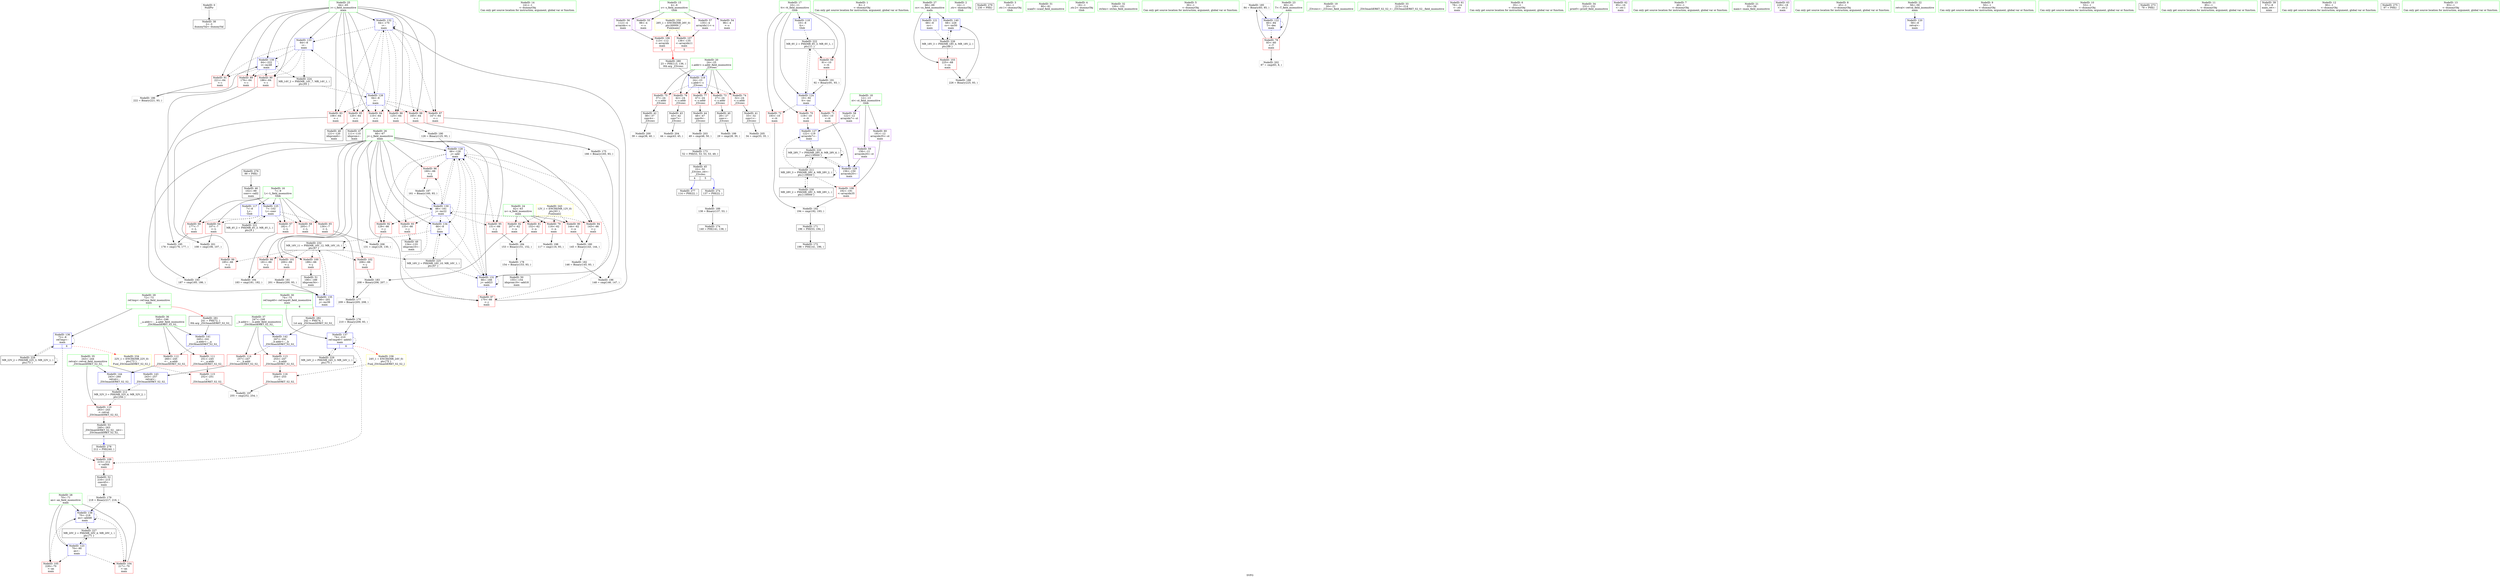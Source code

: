 digraph "SVFG" {
	label="SVFG";

	Node0x55f0fb8d25a0 [shape=record,color=grey,label="{NodeID: 0\nNullPtr}"];
	Node0x55f0fb8d25a0 -> Node0x55f0fb8f2e80[style=solid];
	Node0x55f0fb8fdcc0 [shape=record,color=grey,label="{NodeID: 180\n145 = Binary(143, 144, )\n}"];
	Node0x55f0fb8fdcc0 -> Node0x55f0fb8fdfc0[style=solid];
	Node0x55f0fb8f37a0 [shape=record,color=red,label="{NodeID: 97\n170\<--66\n\<--j\nmain\n}"];
	Node0x55f0fb8f37a0 -> Node0x55f0fb8f9bb0[style=solid];
	Node0x55f0fb8dfe90 [shape=record,color=green,label="{NodeID: 14\n141\<--1\n\<--dummyObj\nCan only get source location for instruction, argument, global var or function.}"];
	Node0x55f0fb9207a0 [shape=record,color=black,label="{NodeID: 277\n114 = PHI(22, )\n}"];
	Node0x55f0fb8f71b0 [shape=record,color=grey,label="{NodeID: 194\n183 = cmp(181, 182, )\n}"];
	Node0x55f0fb8f4300 [shape=record,color=red,label="{NodeID: 111\n251\<--245\n\<--__a.addr\n_ZSt3maxIiERKT_S2_S2_\n}"];
	Node0x55f0fb8f4300 -> Node0x55f0fb8f4640[style=solid];
	Node0x55f0fb8f25d0 [shape=record,color=green,label="{NodeID: 28\n70\<--71\nan\<--an_field_insensitive\nmain\n}"];
	Node0x55f0fb8f25d0 -> Node0x55f0fb8f3d50[style=solid];
	Node0x55f0fb8f25d0 -> Node0x55f0fb8f3e20[style=solid];
	Node0x55f0fb8f25d0 -> Node0x55f0fb8f9460[style=solid];
	Node0x55f0fb8f25d0 -> Node0x55f0fb8fa090[style=solid];
	Node0x55f0fb8f9600 [shape=record,color=blue,label="{NodeID: 125\n7\<--102\nL\<--conv\nmain\n}"];
	Node0x55f0fb8f9600 -> Node0x55f0fb8f53f0[style=dashed];
	Node0x55f0fb8f9600 -> Node0x55f0fb8f54c0[style=dashed];
	Node0x55f0fb8f9600 -> Node0x55f0fb8f5590[style=dashed];
	Node0x55f0fb8f9600 -> Node0x55f0fb8f5660[style=dashed];
	Node0x55f0fb8f9600 -> Node0x55f0fb8f5730[style=dashed];
	Node0x55f0fb8f9600 -> Node0x55f0fb90cf40[style=dashed];
	Node0x55f0fb8f31f0 [shape=record,color=black,label="{NodeID: 42\n38\<--37\nconv4\<--\n_Z3vowc\n}"];
	Node0x55f0fb8f31f0 -> Node0x55f0fb8f7ab0[style=solid];
	Node0x55f0fb90d440 [shape=record,color=black,label="{NodeID: 222\nMR_6V_2 = PHI(MR_6V_3, MR_6V_1, )\npts\{11 \}\n}"];
	Node0x55f0fb90d440 -> Node0x55f0fb8f5800[style=dashed];
	Node0x55f0fb90d440 -> Node0x55f0fb8f9530[style=dashed];
	Node0x55f0fb8fa160 [shape=record,color=blue,label="{NodeID: 139\n64\<--222\ni\<--inc48\nmain\n}"];
	Node0x55f0fb8fa160 -> Node0x55f0fb8f6840[style=dashed];
	Node0x55f0fb8fa160 -> Node0x55f0fb8f6910[style=dashed];
	Node0x55f0fb8fa160 -> Node0x55f0fb8f69e0[style=dashed];
	Node0x55f0fb8fa160 -> Node0x55f0fb8fa160[style=dashed];
	Node0x55f0fb8fa160 -> Node0x55f0fb90de40[style=dashed];
	Node0x55f0fb8f4d70 [shape=record,color=purple,label="{NodeID: 56\n112\<--4\narrayidx\<--s\nmain\n}"];
	Node0x55f0fb8f4d70 -> Node0x55f0fb8f3ef0[style=solid];
	Node0x55f0fb911c50 [shape=record,color=yellow,style=double,label="{NodeID: 236\n24V_1 = ENCHI(MR_24V_0)\npts\{75 \}\nFun[_ZSt3maxIiERKT_S2_S2_]}"];
	Node0x55f0fb911c50 -> Node0x55f0fb8f8e50[style=dashed];
	Node0x55f0fb8f58d0 [shape=record,color=red,label="{NodeID: 70\n119\<--10\n\<--tt\nmain\n}"];
	Node0x55f0fb8f58d0 -> Node0x55f0fb8f97a0[style=solid];
	Node0x55f0fb9128c0 [shape=record,color=yellow,style=double,label="{NodeID: 250\n26V_1 = ENCHI(MR_26V_0)\npts\{60000 \}\nFun[main]}"];
	Node0x55f0fb9128c0 -> Node0x55f0fb8f3ef0[style=dashed];
	Node0x55f0fb9128c0 -> Node0x55f0fb8f3fc0[style=dashed];
	Node0x55f0fb8f6430 [shape=record,color=red,label="{NodeID: 84\n110\<--64\n\<--i\nmain\n}"];
	Node0x55f0fb8f6430 -> Node0x55f0fb8f3600[style=solid];
	Node0x55f0fb8e4270 [shape=record,color=green,label="{NodeID: 1\n8\<--1\n\<--dummyObj\nCan only get source location for instruction, argument, global var or function.}"];
	Node0x55f0fb8fde40 [shape=record,color=grey,label="{NodeID: 181\n201 = Binary(200, 93, )\n}"];
	Node0x55f0fb8fde40 -> Node0x55f0fb8f9e20[style=solid];
	Node0x55f0fb8f3870 [shape=record,color=red,label="{NodeID: 98\n181\<--66\n\<--j\nmain\n}"];
	Node0x55f0fb8f3870 -> Node0x55f0fb8f71b0[style=solid];
	Node0x55f0fb8dff90 [shape=record,color=green,label="{NodeID: 15\n4\<--6\ns\<--s_field_insensitive\nGlob }"];
	Node0x55f0fb8dff90 -> Node0x55f0fb8f4bd0[style=solid];
	Node0x55f0fb8dff90 -> Node0x55f0fb8f4ca0[style=solid];
	Node0x55f0fb8dff90 -> Node0x55f0fb8f4d70[style=solid];
	Node0x55f0fb8dff90 -> Node0x55f0fb8f4e40[style=solid];
	Node0x55f0fb920870 [shape=record,color=black,label="{NodeID: 278\n212 = PHI(240, )\n}"];
	Node0x55f0fb920870 -> Node0x55f0fb8f4160[style=solid];
	Node0x55f0fb8f7330 [shape=record,color=grey,label="{NodeID: 195\n178 = cmp(176, 177, )\n}"];
	Node0x55f0fb8f43d0 [shape=record,color=red,label="{NodeID: 112\n260\<--245\n\<--__a.addr\n_ZSt3maxIiERKT_S2_S2_\n}"];
	Node0x55f0fb8f43d0 -> Node0x55f0fb8fa570[style=solid];
	Node0x55f0fb8f26a0 [shape=record,color=green,label="{NodeID: 29\n72\<--73\nref.tmp\<--ref.tmp_field_insensitive\nmain\n|{|<s1>6}}"];
	Node0x55f0fb8f26a0 -> Node0x55f0fb8f9ef0[style=solid];
	Node0x55f0fb8f26a0:s1 -> Node0x55f0fb920d50[style=solid,color=red];
	Node0x55f0fb8f96d0 [shape=record,color=blue,label="{NodeID: 126\n64\<--8\ni\<--\nmain\n}"];
	Node0x55f0fb8f96d0 -> Node0x55f0fb8f6360[style=dashed];
	Node0x55f0fb8f96d0 -> Node0x55f0fb8f6430[style=dashed];
	Node0x55f0fb8f96d0 -> Node0x55f0fb8f6500[style=dashed];
	Node0x55f0fb8f96d0 -> Node0x55f0fb8f65d0[style=dashed];
	Node0x55f0fb8f96d0 -> Node0x55f0fb8f66a0[style=dashed];
	Node0x55f0fb8f96d0 -> Node0x55f0fb8f6770[style=dashed];
	Node0x55f0fb8f96d0 -> Node0x55f0fb8f9bb0[style=dashed];
	Node0x55f0fb8f96d0 -> Node0x55f0fb8f9c80[style=dashed];
	Node0x55f0fb8f32c0 [shape=record,color=black,label="{NodeID: 43\n43\<--42\nconv7\<--\n_Z3vowc\n}"];
	Node0x55f0fb8f32c0 -> Node0x55f0fb9010d0[style=solid];
	Node0x55f0fb8fa230 [shape=record,color=blue,label="{NodeID: 140\n68\<--226\ncs\<--inc50\nmain\n}"];
	Node0x55f0fb8fa230 -> Node0x55f0fb90e840[style=dashed];
	Node0x55f0fb8f4e40 [shape=record,color=purple,label="{NodeID: 57\n135\<--4\narrayidx11\<--s\nmain\n}"];
	Node0x55f0fb8f4e40 -> Node0x55f0fb8f3fc0[style=solid];
	Node0x55f0fb8f59a0 [shape=record,color=red,label="{NodeID: 71\n150\<--10\n\<--tt\nmain\n}"];
	Node0x55f0fb8f59a0 -> Node0x55f0fb8f9940[style=solid];
	Node0x55f0fb8f6500 [shape=record,color=red,label="{NodeID: 85\n120\<--64\n\<--i\nmain\n}"];
	Node0x55f0fb8f6500 -> Node0x55f0fb8f46f0[style=solid];
	Node0x55f0fb8e33f0 [shape=record,color=green,label="{NodeID: 2\n14\<--1\n.str\<--dummyObj\nGlob }"];
	Node0x55f0fb8fdfc0 [shape=record,color=grey,label="{NodeID: 182\n146 = Binary(145, 93, )\n}"];
	Node0x55f0fb8fdfc0 -> Node0x55f0fb8f74b0[style=solid];
	Node0x55f0fb8f3940 [shape=record,color=red,label="{NodeID: 99\n185\<--66\n\<--j\nmain\n}"];
	Node0x55f0fb8f3940 -> Node0x55f0fb8f7030[style=solid];
	Node0x55f0fb8e0090 [shape=record,color=green,label="{NodeID: 16\n7\<--9\nL\<--L_field_insensitive\nGlob }"];
	Node0x55f0fb8e0090 -> Node0x55f0fb8f53f0[style=solid];
	Node0x55f0fb8e0090 -> Node0x55f0fb8f54c0[style=solid];
	Node0x55f0fb8e0090 -> Node0x55f0fb8f5590[style=solid];
	Node0x55f0fb8e0090 -> Node0x55f0fb8f5660[style=solid];
	Node0x55f0fb8e0090 -> Node0x55f0fb8f5730[style=solid];
	Node0x55f0fb8e0090 -> Node0x55f0fb8f8f20[style=solid];
	Node0x55f0fb8e0090 -> Node0x55f0fb8f9600[style=solid];
	Node0x55f0fb920a40 [shape=record,color=black,label="{NodeID: 279\n230 = PHI()\n}"];
	Node0x55f0fb8f74b0 [shape=record,color=grey,label="{NodeID: 196\n148 = cmp(146, 147, )\n}"];
	Node0x55f0fb8f44a0 [shape=record,color=red,label="{NodeID: 113\n253\<--247\n\<--__b.addr\n_ZSt3maxIiERKT_S2_S2_\n}"];
	Node0x55f0fb8f44a0 -> Node0x55f0fb8f8e50[style=solid];
	Node0x55f0fb8f2770 [shape=record,color=green,label="{NodeID: 30\n74\<--75\nref.tmp40\<--ref.tmp40_field_insensitive\nmain\n|{|<s1>6}}"];
	Node0x55f0fb8f2770 -> Node0x55f0fb8f9fc0[style=solid];
	Node0x55f0fb8f2770:s1 -> Node0x55f0fb920e60[style=solid,color=red];
	Node0x55f0fb8f97a0 [shape=record,color=blue,label="{NodeID: 127\n122\<--119\narrayidx7\<--\nmain\n}"];
	Node0x55f0fb8f97a0 -> Node0x55f0fb90ca40[style=dashed];
	Node0x55f0fb8f3390 [shape=record,color=black,label="{NodeID: 44\n48\<--47\nconv9\<--\n_Z3vowc\n}"];
	Node0x55f0fb8f3390 -> Node0x55f0fb900f50[style=solid];
	Node0x55f0fb90de40 [shape=record,color=black,label="{NodeID: 224\nMR_14V_2 = PHI(MR_14V_7, MR_14V_1, )\npts\{65 \}\n}"];
	Node0x55f0fb90de40 -> Node0x55f0fb8f96d0[style=dashed];
	Node0x55f0fb8fa300 [shape=record,color=blue,label="{NodeID: 141\n245\<--241\n__a.addr\<--__a\n_ZSt3maxIiERKT_S2_S2_\n}"];
	Node0x55f0fb8fa300 -> Node0x55f0fb8f4300[style=dashed];
	Node0x55f0fb8fa300 -> Node0x55f0fb8f43d0[style=dashed];
	Node0x55f0fb8f4f10 [shape=record,color=purple,label="{NodeID: 58\n122\<--12\narrayidx7\<--st\nmain\n}"];
	Node0x55f0fb8f4f10 -> Node0x55f0fb8f97a0[style=solid];
	Node0x55f0fb8f5a70 [shape=record,color=red,label="{NodeID: 72\n193\<--10\n\<--tt\nmain\n}"];
	Node0x55f0fb8f5a70 -> Node0x55f0fb8f6eb0[style=solid];
	Node0x55f0fb8f65d0 [shape=record,color=red,label="{NodeID: 86\n125\<--64\n\<--i\nmain\n}"];
	Node0x55f0fb8f65d0 -> Node0x55f0fb8febc0[style=solid];
	Node0x55f0fb8e48a0 [shape=record,color=green,label="{NodeID: 3\n16\<--1\n.str.1\<--dummyObj\nGlob }"];
	Node0x55f0fb8fe140 [shape=record,color=grey,label="{NodeID: 183\n208 = Binary(206, 207, )\n}"];
	Node0x55f0fb8fe140 -> Node0x55f0fb8fd840[style=solid];
	Node0x55f0fb8f3a10 [shape=record,color=red,label="{NodeID: 100\n189\<--66\n\<--j\nmain\n}"];
	Node0x55f0fb8f3a10 -> Node0x55f0fb8f4960[style=solid];
	Node0x55f0fb8e0190 [shape=record,color=green,label="{NodeID: 17\n10\<--11\ntt\<--tt_field_insensitive\nGlob }"];
	Node0x55f0fb8e0190 -> Node0x55f0fb8f5800[style=solid];
	Node0x55f0fb8e0190 -> Node0x55f0fb8f58d0[style=solid];
	Node0x55f0fb8e0190 -> Node0x55f0fb8f59a0[style=solid];
	Node0x55f0fb8e0190 -> Node0x55f0fb8f5a70[style=solid];
	Node0x55f0fb8e0190 -> Node0x55f0fb8f9020[style=solid];
	Node0x55f0fb8e0190 -> Node0x55f0fb8f9530[style=solid];
	Node0x55f0fb920b10 [shape=record,color=black,label="{NodeID: 280\n23 = PHI(113, 136, )\n0th arg _Z3vowc }"];
	Node0x55f0fb920b10 -> Node0x55f0fb8f9120[style=solid];
	Node0x55f0fb8f7630 [shape=record,color=grey,label="{NodeID: 197\n255 = cmp(252, 254, )\n}"];
	Node0x55f0fb8f4570 [shape=record,color=red,label="{NodeID: 114\n257\<--247\n\<--__b.addr\n_ZSt3maxIiERKT_S2_S2_\n}"];
	Node0x55f0fb8f4570 -> Node0x55f0fb8fa4a0[style=solid];
	Node0x55f0fb8f2840 [shape=record,color=green,label="{NodeID: 31\n80\<--81\nscanf\<--scanf_field_insensitive\n}"];
	Node0x55f0fb909d40 [shape=record,color=black,label="{NodeID: 211\nMR_28V_3 = PHI(MR_28V_4, MR_28V_2, )\npts\{130000 \}\n}"];
	Node0x55f0fb909d40 -> Node0x55f0fb8f4090[style=dashed];
	Node0x55f0fb909d40 -> Node0x55f0fb8f97a0[style=dashed];
	Node0x55f0fb909d40 -> Node0x55f0fb909d40[style=dashed];
	Node0x55f0fb909d40 -> Node0x55f0fb90ca40[style=dashed];
	Node0x55f0fb909d40 -> Node0x55f0fb910040[style=dashed];
	Node0x55f0fb8f9870 [shape=record,color=blue,label="{NodeID: 128\n66\<--126\nj\<--add\nmain\n}"];
	Node0x55f0fb8f9870 -> Node0x55f0fb8f6ab0[style=dashed];
	Node0x55f0fb8f9870 -> Node0x55f0fb8f6b80[style=dashed];
	Node0x55f0fb8f9870 -> Node0x55f0fb8f6c50[style=dashed];
	Node0x55f0fb8f9870 -> Node0x55f0fb8f6d20[style=dashed];
	Node0x55f0fb8f9870 -> Node0x55f0fb8f36d0[style=dashed];
	Node0x55f0fb8f9870 -> Node0x55f0fb8f37a0[style=dashed];
	Node0x55f0fb8f9870 -> Node0x55f0fb8f9870[style=dashed];
	Node0x55f0fb8f9870 -> Node0x55f0fb8f9a10[style=dashed];
	Node0x55f0fb8f9870 -> Node0x55f0fb8f9ae0[style=dashed];
	Node0x55f0fb8f9870 -> Node0x55f0fb8f9d50[style=dashed];
	Node0x55f0fb8f3460 [shape=record,color=black,label="{NodeID: 45\n22\<--52\n_Z3vowc_ret\<--\n_Z3vowc\n|{<s0>4|<s1>5}}"];
	Node0x55f0fb8f3460:s0 -> Node0x55f0fb9207a0[style=solid,color=blue];
	Node0x55f0fb8f3460:s1 -> Node0x55f0fb91fe40[style=solid,color=blue];
	Node0x55f0fb90e340 [shape=record,color=black,label="{NodeID: 225\nMR_16V_2 = PHI(MR_16V_10, MR_16V_1, )\npts\{67 \}\n}"];
	Node0x55f0fb90e340 -> Node0x55f0fb8f9870[style=dashed];
	Node0x55f0fb90e340 -> Node0x55f0fb8f9ae0[style=dashed];
	Node0x55f0fb90e340 -> Node0x55f0fb8f9d50[style=dashed];
	Node0x55f0fb8fa3d0 [shape=record,color=blue,label="{NodeID: 142\n247\<--242\n__b.addr\<--__b\n_ZSt3maxIiERKT_S2_S2_\n}"];
	Node0x55f0fb8fa3d0 -> Node0x55f0fb8f44a0[style=dashed];
	Node0x55f0fb8fa3d0 -> Node0x55f0fb8f4570[style=dashed];
	Node0x55f0fb8f4fe0 [shape=record,color=purple,label="{NodeID: 59\n156\<--12\narrayidx20\<--st\nmain\n}"];
	Node0x55f0fb8f4fe0 -> Node0x55f0fb8f9940[style=solid];
	Node0x55f0fb8f5b40 [shape=record,color=red,label="{NodeID: 73\n27\<--24\n\<--c.addr\n_Z3vowc\n}"];
	Node0x55f0fb8f5b40 -> Node0x55f0fb8f3050[style=solid];
	Node0x55f0fb8f66a0 [shape=record,color=red,label="{NodeID: 87\n147\<--64\n\<--i\nmain\n}"];
	Node0x55f0fb8f66a0 -> Node0x55f0fb8f74b0[style=solid];
	Node0x55f0fb8e4930 [shape=record,color=green,label="{NodeID: 4\n18\<--1\n.str.2\<--dummyObj\nGlob }"];
	Node0x55f0fb8fe2c0 [shape=record,color=grey,label="{NodeID: 184\n153 = Binary(151, 152, )\n}"];
	Node0x55f0fb8fe2c0 -> Node0x55f0fb8fd9c0[style=solid];
	Node0x55f0fb8f3ae0 [shape=record,color=red,label="{NodeID: 101\n200\<--66\n\<--j\nmain\n}"];
	Node0x55f0fb8f3ae0 -> Node0x55f0fb8fde40[style=solid];
	Node0x55f0fb8e0290 [shape=record,color=green,label="{NodeID: 18\n12\<--13\nst\<--st_field_insensitive\nGlob }"];
	Node0x55f0fb8e0290 -> Node0x55f0fb8f4f10[style=solid];
	Node0x55f0fb8e0290 -> Node0x55f0fb8f4fe0[style=solid];
	Node0x55f0fb8e0290 -> Node0x55f0fb8f50b0[style=solid];
	Node0x55f0fb920d50 [shape=record,color=black,label="{NodeID: 281\n241 = PHI(72, )\n0th arg _ZSt3maxIiERKT_S2_S2_ }"];
	Node0x55f0fb920d50 -> Node0x55f0fb8fa300[style=solid];
	Node0x55f0fb8f77b0 [shape=record,color=grey,label="{NodeID: 198\n117 = cmp(116, 93, )\n}"];
	Node0x55f0fb8f4640 [shape=record,color=red,label="{NodeID: 115\n252\<--251\n\<--\n_ZSt3maxIiERKT_S2_S2_\n}"];
	Node0x55f0fb8f4640 -> Node0x55f0fb8f7630[style=solid];
	Node0x55f0fb8f2910 [shape=record,color=green,label="{NodeID: 32\n100\<--101\nstrlen\<--strlen_field_insensitive\n}"];
	Node0x55f0fb90a240 [shape=record,color=black,label="{NodeID: 212\nMR_32V_3 = PHI(MR_32V_4, MR_32V_2, )\npts\{244 \}\n}"];
	Node0x55f0fb90a240 -> Node0x55f0fb8f4230[style=dashed];
	Node0x55f0fb8f9940 [shape=record,color=blue,label="{NodeID: 129\n156\<--150\narrayidx20\<--\nmain\n}"];
	Node0x55f0fb8f9940 -> Node0x55f0fb90ca40[style=dashed];
	Node0x55f0fb8f3530 [shape=record,color=black,label="{NodeID: 46\n102\<--99\nconv\<--call2\nmain\n}"];
	Node0x55f0fb8f3530 -> Node0x55f0fb8f9600[style=solid];
	Node0x55f0fb90e840 [shape=record,color=black,label="{NodeID: 226\nMR_18V_3 = PHI(MR_18V_4, MR_18V_2, )\npts\{69 \}\n}"];
	Node0x55f0fb90e840 -> Node0x55f0fb8f3c80[style=dashed];
	Node0x55f0fb90e840 -> Node0x55f0fb8fa230[style=dashed];
	Node0x55f0fb8fa4a0 [shape=record,color=blue,label="{NodeID: 143\n243\<--257\nretval\<--\n_ZSt3maxIiERKT_S2_S2_\n}"];
	Node0x55f0fb8fa4a0 -> Node0x55f0fb90a240[style=dashed];
	Node0x55f0fb8f50b0 [shape=record,color=purple,label="{NodeID: 60\n191\<--12\narrayidx35\<--st\nmain\n}"];
	Node0x55f0fb8f50b0 -> Node0x55f0fb8f4090[style=solid];
	Node0x55f0fb8f5c10 [shape=record,color=red,label="{NodeID: 74\n32\<--24\n\<--c.addr\n_Z3vowc\n}"];
	Node0x55f0fb8f5c10 -> Node0x55f0fb8f3120[style=solid];
	Node0x55f0fb6a3a10 [shape=record,color=black,label="{NodeID: 171\n196 = PHI(53, 194, )\n}"];
	Node0x55f0fb6a3a10 -> Node0x55f0fb8fc3a0[style=solid];
	Node0x55f0fb8f6770 [shape=record,color=red,label="{NodeID: 88\n165\<--64\n\<--i\nmain\n}"];
	Node0x55f0fb8f6770 -> Node0x55f0fb8fd540[style=solid];
	Node0x55f0fb8e49f0 [shape=record,color=green,label="{NodeID: 5\n30\<--1\n\<--dummyObj\nCan only get source location for instruction, argument, global var or function.}"];
	Node0x55f0fb8fe440 [shape=record,color=grey,label="{NodeID: 185\n84 = Binary(83, 85, )\n}"];
	Node0x55f0fb8fe440 -> Node0x55f0fb8f9390[style=solid];
	Node0x55f0fb8f3bb0 [shape=record,color=red,label="{NodeID: 102\n206\<--66\n\<--j\nmain\n}"];
	Node0x55f0fb8f3bb0 -> Node0x55f0fb8fe140[style=solid];
	Node0x55f0fb8e0390 [shape=record,color=green,label="{NodeID: 19\n20\<--21\n_Z3vowc\<--_Z3vowc_field_insensitive\n}"];
	Node0x55f0fb920e60 [shape=record,color=black,label="{NodeID: 282\n242 = PHI(74, )\n1st arg _ZSt3maxIiERKT_S2_S2_ }"];
	Node0x55f0fb920e60 -> Node0x55f0fb8fa3d0[style=solid];
	Node0x55f0fb8f7930 [shape=record,color=grey,label="{NodeID: 199\n29 = cmp(28, 30, )\n}"];
	Node0x55f0fb8f8e50 [shape=record,color=red,label="{NodeID: 116\n254\<--253\n\<--\n_ZSt3maxIiERKT_S2_S2_\n}"];
	Node0x55f0fb8f8e50 -> Node0x55f0fb8f7630[style=solid];
	Node0x55f0fb8f2a10 [shape=record,color=green,label="{NodeID: 33\n213\<--214\n_ZSt3maxIiERKT_S2_S2_\<--_ZSt3maxIiERKT_S2_S2__field_insensitive\n}"];
	Node0x55f0fb8f9a10 [shape=record,color=blue,label="{NodeID: 130\n66\<--161\nj\<--inc22\nmain\n}"];
	Node0x55f0fb8f9a10 -> Node0x55f0fb8f6ab0[style=dashed];
	Node0x55f0fb8f9a10 -> Node0x55f0fb8f6b80[style=dashed];
	Node0x55f0fb8f9a10 -> Node0x55f0fb8f6c50[style=dashed];
	Node0x55f0fb8f9a10 -> Node0x55f0fb8f6d20[style=dashed];
	Node0x55f0fb8f9a10 -> Node0x55f0fb8f36d0[style=dashed];
	Node0x55f0fb8f9a10 -> Node0x55f0fb8f37a0[style=dashed];
	Node0x55f0fb8f9a10 -> Node0x55f0fb8f9870[style=dashed];
	Node0x55f0fb8f9a10 -> Node0x55f0fb8f9a10[style=dashed];
	Node0x55f0fb8f9a10 -> Node0x55f0fb8f9ae0[style=dashed];
	Node0x55f0fb8f9a10 -> Node0x55f0fb8f9d50[style=dashed];
	Node0x55f0fb8f3600 [shape=record,color=black,label="{NodeID: 47\n111\<--110\nidxprom\<--\nmain\n}"];
	Node0x55f0fb90ed40 [shape=record,color=black,label="{NodeID: 227\nMR_20V_2 = PHI(MR_20V_4, MR_20V_1, )\npts\{71 \}\n}"];
	Node0x55f0fb90ed40 -> Node0x55f0fb8f9460[style=dashed];
	Node0x55f0fb8fa570 [shape=record,color=blue,label="{NodeID: 144\n243\<--260\nretval\<--\n_ZSt3maxIiERKT_S2_S2_\n}"];
	Node0x55f0fb8fa570 -> Node0x55f0fb90a240[style=dashed];
	Node0x55f0fb8f5180 [shape=record,color=purple,label="{NodeID: 61\n78\<--14\n\<--.str\nmain\n}"];
	Node0x55f0fb8f5ce0 [shape=record,color=red,label="{NodeID: 75\n37\<--24\n\<--c.addr\n_Z3vowc\n}"];
	Node0x55f0fb8f5ce0 -> Node0x55f0fb8f31f0[style=solid];
	Node0x55f0fb8fc3a0 [shape=record,color=black,label="{NodeID: 172\n198 = PHI(141, 196, )\n}"];
	Node0x55f0fb8f6840 [shape=record,color=red,label="{NodeID: 89\n176\<--64\n\<--i\nmain\n}"];
	Node0x55f0fb8f6840 -> Node0x55f0fb8f7330[style=solid];
	Node0x55f0fb8df790 [shape=record,color=green,label="{NodeID: 6\n35\<--1\n\<--dummyObj\nCan only get source location for instruction, argument, global var or function.}"];
	Node0x55f0fb8fe5c0 [shape=record,color=grey,label="{NodeID: 186\n222 = Binary(221, 93, )\n}"];
	Node0x55f0fb8fe5c0 -> Node0x55f0fb8fa160[style=solid];
	Node0x55f0fb8f3c80 [shape=record,color=red,label="{NodeID: 103\n225\<--68\n\<--cs\nmain\n}"];
	Node0x55f0fb8f3c80 -> Node0x55f0fb8fe8c0[style=solid];
	Node0x55f0fb8e0490 [shape=record,color=green,label="{NodeID: 20\n24\<--25\nc.addr\<--c.addr_field_insensitive\n_Z3vowc\n}"];
	Node0x55f0fb8e0490 -> Node0x55f0fb8f5b40[style=solid];
	Node0x55f0fb8e0490 -> Node0x55f0fb8f5c10[style=solid];
	Node0x55f0fb8e0490 -> Node0x55f0fb8f5ce0[style=solid];
	Node0x55f0fb8e0490 -> Node0x55f0fb8f5db0[style=solid];
	Node0x55f0fb8e0490 -> Node0x55f0fb8f5e80[style=solid];
	Node0x55f0fb8e0490 -> Node0x55f0fb8f9120[style=solid];
	Node0x55f0fb8f7ab0 [shape=record,color=grey,label="{NodeID: 200\n39 = cmp(38, 40, )\n}"];
	Node0x55f0fb8f8f20 [shape=record,color=blue,label="{NodeID: 117\n7\<--8\nL\<--\nGlob }"];
	Node0x55f0fb8f8f20 -> Node0x55f0fb90cf40[style=dashed];
	Node0x55f0fb8f2b10 [shape=record,color=green,label="{NodeID: 34\n231\<--232\nprintf\<--printf_field_insensitive\n}"];
	Node0x55f0fb8f9ae0 [shape=record,color=blue,label="{NodeID: 131\n66\<--166\nj\<--add23\nmain\n}"];
	Node0x55f0fb8f9ae0 -> Node0x55f0fb8f37a0[style=dashed];
	Node0x55f0fb8f9ae0 -> Node0x55f0fb8f9870[style=dashed];
	Node0x55f0fb8f9ae0 -> Node0x55f0fb8f9ae0[style=dashed];
	Node0x55f0fb8f9ae0 -> Node0x55f0fb8f9d50[style=dashed];
	Node0x55f0fb8f46f0 [shape=record,color=black,label="{NodeID: 48\n121\<--120\nidxprom6\<--\nmain\n}"];
	Node0x55f0fb90f240 [shape=record,color=black,label="{NodeID: 228\nMR_22V_2 = PHI(MR_22V_3, MR_22V_1, )\npts\{73 \}\n}"];
	Node0x55f0fb90f240 -> Node0x55f0fb8f9ef0[style=dashed];
	Node0x55f0fb90f240 -> Node0x55f0fb90f240[style=dashed];
	Node0x55f0fb8f5250 [shape=record,color=purple,label="{NodeID: 62\n95\<--16\n\<--.str.1\nmain\n}"];
	Node0x55f0fb8f5db0 [shape=record,color=red,label="{NodeID: 76\n42\<--24\n\<--c.addr\n_Z3vowc\n}"];
	Node0x55f0fb8f5db0 -> Node0x55f0fb8f32c0[style=solid];
	Node0x55f0fb8fc940 [shape=record,color=black,label="{NodeID: 173\n52 = PHI(53, 53, 53, 53, 49, )\n}"];
	Node0x55f0fb8fc940 -> Node0x55f0fb8f3460[style=solid];
	Node0x55f0fb8f6910 [shape=record,color=red,label="{NodeID: 90\n186\<--64\n\<--i\nmain\n}"];
	Node0x55f0fb8f6910 -> Node0x55f0fb8f7030[style=solid];
	Node0x55f0fb8df850 [shape=record,color=green,label="{NodeID: 7\n40\<--1\n\<--dummyObj\nCan only get source location for instruction, argument, global var or function.}"];
	Node0x55f0fb8fe740 [shape=record,color=grey,label="{NodeID: 187\n161 = Binary(160, 93, )\n}"];
	Node0x55f0fb8fe740 -> Node0x55f0fb8f9a10[style=solid];
	Node0x55f0fb8f3d50 [shape=record,color=red,label="{NodeID: 104\n217\<--70\n\<--an\nmain\n}"];
	Node0x55f0fb8f3d50 -> Node0x55f0fb8fdb40[style=solid];
	Node0x55f0fb8f2160 [shape=record,color=green,label="{NodeID: 21\n55\<--56\nmain\<--main_field_insensitive\n}"];
	Node0x55f0fb8f7c30 [shape=record,color=grey,label="{NodeID: 201\n108 = cmp(106, 107, )\n}"];
	Node0x55f0fb8f9020 [shape=record,color=blue,label="{NodeID: 118\n10\<--8\ntt\<--\nGlob }"];
	Node0x55f0fb8f9020 -> Node0x55f0fb90d440[style=dashed];
	Node0x55f0fb8f2c10 [shape=record,color=green,label="{NodeID: 35\n243\<--244\nretval\<--retval_field_insensitive\n_ZSt3maxIiERKT_S2_S2_\n}"];
	Node0x55f0fb8f2c10 -> Node0x55f0fb8f4230[style=solid];
	Node0x55f0fb8f2c10 -> Node0x55f0fb8fa4a0[style=solid];
	Node0x55f0fb8f2c10 -> Node0x55f0fb8fa570[style=solid];
	Node0x55f0fb8f9bb0 [shape=record,color=blue,label="{NodeID: 132\n64\<--170\ni\<--\nmain\n}"];
	Node0x55f0fb8f9bb0 -> Node0x55f0fb8f6360[style=dashed];
	Node0x55f0fb8f9bb0 -> Node0x55f0fb8f6430[style=dashed];
	Node0x55f0fb8f9bb0 -> Node0x55f0fb8f6500[style=dashed];
	Node0x55f0fb8f9bb0 -> Node0x55f0fb8f65d0[style=dashed];
	Node0x55f0fb8f9bb0 -> Node0x55f0fb8f66a0[style=dashed];
	Node0x55f0fb8f9bb0 -> Node0x55f0fb8f6770[style=dashed];
	Node0x55f0fb8f9bb0 -> Node0x55f0fb8f9bb0[style=dashed];
	Node0x55f0fb8f9bb0 -> Node0x55f0fb8f9c80[style=dashed];
	Node0x55f0fb8f47c0 [shape=record,color=black,label="{NodeID: 49\n134\<--133\nidxprom10\<--\nmain\n}"];
	Node0x55f0fb90ff50 [shape=record,color=black,label="{NodeID: 229\nMR_24V_2 = PHI(MR_24V_3, MR_24V_1, )\npts\{75 \}\n}"];
	Node0x55f0fb90ff50 -> Node0x55f0fb8f9fc0[style=dashed];
	Node0x55f0fb90ff50 -> Node0x55f0fb90ff50[style=dashed];
	Node0x55f0fb8f5320 [shape=record,color=purple,label="{NodeID: 63\n229\<--18\n\<--.str.2\nmain\n}"];
	Node0x55f0fb9122a0 [shape=record,color=yellow,style=double,label="{NodeID: 243\n12V_1 = ENCHI(MR_12V_0)\npts\{63 \}\nFun[main]}"];
	Node0x55f0fb9122a0 -> Node0x55f0fb8f6020[style=dashed];
	Node0x55f0fb9122a0 -> Node0x55f0fb8f60f0[style=dashed];
	Node0x55f0fb9122a0 -> Node0x55f0fb8f61c0[style=dashed];
	Node0x55f0fb9122a0 -> Node0x55f0fb8f6290[style=dashed];
	Node0x55f0fb8f5e80 [shape=record,color=red,label="{NodeID: 77\n47\<--24\n\<--c.addr\n_Z3vowc\n}"];
	Node0x55f0fb8f5e80 -> Node0x55f0fb8f3390[style=solid];
	Node0x55f0fb8fcfa0 [shape=record,color=black,label="{NodeID: 174\n140 = PHI(141, 138, )\n}"];
	Node0x55f0fb8f69e0 [shape=record,color=red,label="{NodeID: 91\n221\<--64\n\<--i\nmain\n}"];
	Node0x55f0fb8f69e0 -> Node0x55f0fb8fe5c0[style=solid];
	Node0x55f0fb8df910 [shape=record,color=green,label="{NodeID: 8\n45\<--1\n\<--dummyObj\nCan only get source location for instruction, argument, global var or function.}"];
	Node0x55f0fb8fe8c0 [shape=record,color=grey,label="{NodeID: 188\n226 = Binary(225, 93, )\n}"];
	Node0x55f0fb8fe8c0 -> Node0x55f0fb8fa230[style=solid];
	Node0x55f0fb8f3e20 [shape=record,color=red,label="{NodeID: 105\n228\<--70\n\<--an\nmain\n}"];
	Node0x55f0fb8f21f0 [shape=record,color=green,label="{NodeID: 22\n58\<--59\nretval\<--retval_field_insensitive\nmain\n}"];
	Node0x55f0fb8f21f0 -> Node0x55f0fb8f91f0[style=solid];
	Node0x55f0fb900e10 [shape=record,color=grey,label="{NodeID: 202\n87 = cmp(83, 8, )\n}"];
	Node0x55f0fb8f9120 [shape=record,color=blue,label="{NodeID: 119\n24\<--23\nc.addr\<--c\n_Z3vowc\n}"];
	Node0x55f0fb8f9120 -> Node0x55f0fb8f5b40[style=dashed];
	Node0x55f0fb8f9120 -> Node0x55f0fb8f5c10[style=dashed];
	Node0x55f0fb8f9120 -> Node0x55f0fb8f5ce0[style=dashed];
	Node0x55f0fb8f9120 -> Node0x55f0fb8f5db0[style=dashed];
	Node0x55f0fb8f9120 -> Node0x55f0fb8f5e80[style=dashed];
	Node0x55f0fb8f2ce0 [shape=record,color=green,label="{NodeID: 36\n245\<--246\n__a.addr\<--__a.addr_field_insensitive\n_ZSt3maxIiERKT_S2_S2_\n}"];
	Node0x55f0fb8f2ce0 -> Node0x55f0fb8f4300[style=solid];
	Node0x55f0fb8f2ce0 -> Node0x55f0fb8f43d0[style=solid];
	Node0x55f0fb8f2ce0 -> Node0x55f0fb8fa300[style=solid];
	Node0x55f0fb8f9c80 [shape=record,color=blue,label="{NodeID: 133\n64\<--8\ni\<--\nmain\n}"];
	Node0x55f0fb8f9c80 -> Node0x55f0fb8f6840[style=dashed];
	Node0x55f0fb8f9c80 -> Node0x55f0fb8f6910[style=dashed];
	Node0x55f0fb8f9c80 -> Node0x55f0fb8f69e0[style=dashed];
	Node0x55f0fb8f9c80 -> Node0x55f0fb8fa160[style=dashed];
	Node0x55f0fb8f9c80 -> Node0x55f0fb90de40[style=dashed];
	Node0x55f0fb8f4890 [shape=record,color=black,label="{NodeID: 50\n155\<--154\nidxprom19\<--add18\nmain\n}"];
	Node0x55f0fb910040 [shape=record,color=black,label="{NodeID: 230\nMR_28V_2 = PHI(MR_28V_3, MR_28V_1, )\npts\{130000 \}\n}"];
	Node0x55f0fb910040 -> Node0x55f0fb909d40[style=dashed];
	Node0x55f0fb8f53f0 [shape=record,color=red,label="{NodeID: 64\n107\<--7\n\<--L\nmain\n}"];
	Node0x55f0fb8f53f0 -> Node0x55f0fb8f7c30[style=solid];
	Node0x55f0fb8f5f50 [shape=record,color=red,label="{NodeID: 78\n83\<--60\n\<--T\nmain\n}"];
	Node0x55f0fb8f5f50 -> Node0x55f0fb8fe440[style=solid];
	Node0x55f0fb8f5f50 -> Node0x55f0fb900e10[style=solid];
	Node0x55f0fb8fd540 [shape=record,color=grey,label="{NodeID: 175\n166 = Binary(165, 93, )\n}"];
	Node0x55f0fb8fd540 -> Node0x55f0fb8f9ae0[style=solid];
	Node0x55f0fb8f6ab0 [shape=record,color=red,label="{NodeID: 92\n129\<--66\n\<--j\nmain\n}"];
	Node0x55f0fb8f6ab0 -> Node0x55f0fb9013d0[style=solid];
	Node0x55f0fb8df9d0 [shape=record,color=green,label="{NodeID: 9\n50\<--1\n\<--dummyObj\nCan only get source location for instruction, argument, global var or function.}"];
	Node0x55f0fb8fea40 [shape=record,color=grey,label="{NodeID: 189\n138 = Binary(137, 53, )\n}"];
	Node0x55f0fb8fea40 -> Node0x55f0fb8fcfa0[style=solid];
	Node0x55f0fb8f3ef0 [shape=record,color=red,label="{NodeID: 106\n113\<--112\n\<--arrayidx\nmain\n|{<s0>4}}"];
	Node0x55f0fb8f3ef0:s0 -> Node0x55f0fb920b10[style=solid,color=red];
	Node0x55f0fb8f2280 [shape=record,color=green,label="{NodeID: 23\n60\<--61\nT\<--T_field_insensitive\nmain\n}"];
	Node0x55f0fb8f2280 -> Node0x55f0fb8f5f50[style=solid];
	Node0x55f0fb8f2280 -> Node0x55f0fb8f9390[style=solid];
	Node0x55f0fb900f50 [shape=record,color=grey,label="{NodeID: 203\n49 = cmp(48, 50, )\n}"];
	Node0x55f0fb900f50 -> Node0x55f0fb8fc940[style=solid];
	Node0x55f0fb8f91f0 [shape=record,color=blue,label="{NodeID: 120\n58\<--8\nretval\<--\nmain\n}"];
	Node0x55f0fb8f2db0 [shape=record,color=green,label="{NodeID: 37\n247\<--248\n__b.addr\<--__b.addr_field_insensitive\n_ZSt3maxIiERKT_S2_S2_\n}"];
	Node0x55f0fb8f2db0 -> Node0x55f0fb8f44a0[style=solid];
	Node0x55f0fb8f2db0 -> Node0x55f0fb8f4570[style=solid];
	Node0x55f0fb8f2db0 -> Node0x55f0fb8fa3d0[style=solid];
	Node0x55f0fb8f9d50 [shape=record,color=blue,label="{NodeID: 134\n66\<--8\nj\<--\nmain\n}"];
	Node0x55f0fb8f9d50 -> Node0x55f0fb90e340[style=dashed];
	Node0x55f0fb8f9d50 -> Node0x55f0fb910a40[style=dashed];
	Node0x55f0fb8f4960 [shape=record,color=black,label="{NodeID: 51\n190\<--189\nidxprom34\<--\nmain\n}"];
	Node0x55f0fb8f54c0 [shape=record,color=red,label="{NodeID: 65\n130\<--7\n\<--L\nmain\n}"];
	Node0x55f0fb8f54c0 -> Node0x55f0fb9013d0[style=solid];
	Node0x55f0fb8f6020 [shape=record,color=red,label="{NodeID: 79\n116\<--62\n\<--n\nmain\n}"];
	Node0x55f0fb8f6020 -> Node0x55f0fb8f77b0[style=solid];
	Node0x55f0fb8fd6c0 [shape=record,color=grey,label="{NodeID: 176\n210 = Binary(209, 93, )\n}"];
	Node0x55f0fb8fd6c0 -> Node0x55f0fb8f9fc0[style=solid];
	Node0x55f0fb8f6b80 [shape=record,color=red,label="{NodeID: 93\n133\<--66\n\<--j\nmain\n}"];
	Node0x55f0fb8f6b80 -> Node0x55f0fb8f47c0[style=solid];
	Node0x55f0fb8dfa90 [shape=record,color=green,label="{NodeID: 10\n53\<--1\n\<--dummyObj\nCan only get source location for instruction, argument, global var or function.}"];
	Node0x55f0fb91fd40 [shape=record,color=black,label="{NodeID: 273\n79 = PHI()\n}"];
	Node0x55f0fb8febc0 [shape=record,color=grey,label="{NodeID: 190\n126 = Binary(125, 93, )\n}"];
	Node0x55f0fb8febc0 -> Node0x55f0fb8f9870[style=solid];
	Node0x55f0fb8f3fc0 [shape=record,color=red,label="{NodeID: 107\n136\<--135\n\<--arrayidx11\nmain\n|{<s0>5}}"];
	Node0x55f0fb8f3fc0:s0 -> Node0x55f0fb920b10[style=solid,color=red];
	Node0x55f0fb8f2310 [shape=record,color=green,label="{NodeID: 24\n62\<--63\nn\<--n_field_insensitive\nmain\n}"];
	Node0x55f0fb8f2310 -> Node0x55f0fb8f6020[style=solid];
	Node0x55f0fb8f2310 -> Node0x55f0fb8f60f0[style=solid];
	Node0x55f0fb8f2310 -> Node0x55f0fb8f61c0[style=solid];
	Node0x55f0fb8f2310 -> Node0x55f0fb8f6290[style=solid];
	Node0x55f0fb9010d0 [shape=record,color=grey,label="{NodeID: 204\n44 = cmp(43, 45, )\n}"];
	Node0x55f0fb8f92c0 [shape=record,color=blue,label="{NodeID: 121\n68\<--8\ncs\<--\nmain\n}"];
	Node0x55f0fb8f92c0 -> Node0x55f0fb90e840[style=dashed];
	Node0x55f0fb8f2e80 [shape=record,color=black,label="{NodeID: 38\n2\<--3\ndummyVal\<--dummyVal\n}"];
	Node0x55f0fb8f9e20 [shape=record,color=blue,label="{NodeID: 135\n66\<--201\nj\<--inc39\nmain\n}"];
	Node0x55f0fb8f9e20 -> Node0x55f0fb910a40[style=dashed];
	Node0x55f0fb8f4a30 [shape=record,color=black,label="{NodeID: 52\n216\<--215\nconv45\<--\nmain\n}"];
	Node0x55f0fb8f4a30 -> Node0x55f0fb8fdb40[style=solid];
	Node0x55f0fb910a40 [shape=record,color=black,label="{NodeID: 232\nMR_16V_11 = PHI(MR_16V_12, MR_16V_10, )\npts\{67 \}\n}"];
	Node0x55f0fb910a40 -> Node0x55f0fb8f3870[style=dashed];
	Node0x55f0fb910a40 -> Node0x55f0fb8f3940[style=dashed];
	Node0x55f0fb910a40 -> Node0x55f0fb8f3a10[style=dashed];
	Node0x55f0fb910a40 -> Node0x55f0fb8f3ae0[style=dashed];
	Node0x55f0fb910a40 -> Node0x55f0fb8f3bb0[style=dashed];
	Node0x55f0fb910a40 -> Node0x55f0fb8f9e20[style=dashed];
	Node0x55f0fb910a40 -> Node0x55f0fb90e340[style=dashed];
	Node0x55f0fb910a40 -> Node0x55f0fb910a40[style=dashed];
	Node0x55f0fb8f5590 [shape=record,color=red,label="{NodeID: 66\n177\<--7\n\<--L\nmain\n}"];
	Node0x55f0fb8f5590 -> Node0x55f0fb8f7330[style=solid];
	Node0x55f0fb8f60f0 [shape=record,color=red,label="{NodeID: 80\n144\<--62\n\<--n\nmain\n}"];
	Node0x55f0fb8f60f0 -> Node0x55f0fb8fdcc0[style=solid];
	Node0x55f0fb8fd840 [shape=record,color=grey,label="{NodeID: 177\n209 = Binary(205, 208, )\n}"];
	Node0x55f0fb8fd840 -> Node0x55f0fb8fd6c0[style=solid];
	Node0x55f0fb8f6c50 [shape=record,color=red,label="{NodeID: 94\n143\<--66\n\<--j\nmain\n}"];
	Node0x55f0fb8f6c50 -> Node0x55f0fb8fdcc0[style=solid];
	Node0x55f0fb8dfb90 [shape=record,color=green,label="{NodeID: 11\n85\<--1\n\<--dummyObj\nCan only get source location for instruction, argument, global var or function.}"];
	Node0x55f0fb91fe40 [shape=record,color=black,label="{NodeID: 274\n137 = PHI(22, )\n}"];
	Node0x55f0fb91fe40 -> Node0x55f0fb8fea40[style=solid];
	Node0x55f0fb8fed40 [shape=record,color=grey,label="{NodeID: 191\n92 = Binary(91, 93, )\n}"];
	Node0x55f0fb8fed40 -> Node0x55f0fb8f9530[style=solid];
	Node0x55f0fb8f4090 [shape=record,color=red,label="{NodeID: 108\n192\<--191\n\<--arrayidx35\nmain\n}"];
	Node0x55f0fb8f4090 -> Node0x55f0fb8f6eb0[style=solid];
	Node0x55f0fb8f23a0 [shape=record,color=green,label="{NodeID: 25\n64\<--65\ni\<--i_field_insensitive\nmain\n}"];
	Node0x55f0fb8f23a0 -> Node0x55f0fb8f6360[style=solid];
	Node0x55f0fb8f23a0 -> Node0x55f0fb8f6430[style=solid];
	Node0x55f0fb8f23a0 -> Node0x55f0fb8f6500[style=solid];
	Node0x55f0fb8f23a0 -> Node0x55f0fb8f65d0[style=solid];
	Node0x55f0fb8f23a0 -> Node0x55f0fb8f66a0[style=solid];
	Node0x55f0fb8f23a0 -> Node0x55f0fb8f6770[style=solid];
	Node0x55f0fb8f23a0 -> Node0x55f0fb8f6840[style=solid];
	Node0x55f0fb8f23a0 -> Node0x55f0fb8f6910[style=solid];
	Node0x55f0fb8f23a0 -> Node0x55f0fb8f69e0[style=solid];
	Node0x55f0fb8f23a0 -> Node0x55f0fb8f96d0[style=solid];
	Node0x55f0fb8f23a0 -> Node0x55f0fb8f9bb0[style=solid];
	Node0x55f0fb8f23a0 -> Node0x55f0fb8f9c80[style=solid];
	Node0x55f0fb8f23a0 -> Node0x55f0fb8fa160[style=solid];
	Node0x55f0fb901250 [shape=record,color=grey,label="{NodeID: 205\n34 = cmp(33, 35, )\n}"];
	Node0x55f0fb8f9390 [shape=record,color=blue,label="{NodeID: 122\n60\<--84\nT\<--dec\nmain\n}"];
	Node0x55f0fb8f9390 -> Node0x55f0fb8f5f50[style=dashed];
	Node0x55f0fb8f9390 -> Node0x55f0fb8f9390[style=dashed];
	Node0x55f0fb8f2f80 [shape=record,color=black,label="{NodeID: 39\n57\<--8\nmain_ret\<--\nmain\n}"];
	Node0x55f0fb8f9ef0 [shape=record,color=blue,label="{NodeID: 136\n72\<--8\nref.tmp\<--\nmain\n|{|<s3>6}}"];
	Node0x55f0fb8f9ef0 -> Node0x55f0fb8f4160[style=dashed];
	Node0x55f0fb8f9ef0 -> Node0x55f0fb8f9ef0[style=dashed];
	Node0x55f0fb8f9ef0 -> Node0x55f0fb90f240[style=dashed];
	Node0x55f0fb8f9ef0:s3 -> Node0x55f0fb911a60[style=dashed,color=red];
	Node0x55f0fb8f4b00 [shape=record,color=black,label="{NodeID: 53\n240\<--263\n_ZSt3maxIiERKT_S2_S2__ret\<--\n_ZSt3maxIiERKT_S2_S2_\n|{<s0>6}}"];
	Node0x55f0fb8f4b00:s0 -> Node0x55f0fb920870[style=solid,color=blue];
	Node0x55f0fb8f5660 [shape=record,color=red,label="{NodeID: 67\n182\<--7\n\<--L\nmain\n}"];
	Node0x55f0fb8f5660 -> Node0x55f0fb8f71b0[style=solid];
	Node0x55f0fb8f61c0 [shape=record,color=red,label="{NodeID: 81\n152\<--62\n\<--n\nmain\n}"];
	Node0x55f0fb8f61c0 -> Node0x55f0fb8fe2c0[style=solid];
	Node0x55f0fb8fd9c0 [shape=record,color=grey,label="{NodeID: 178\n154 = Binary(153, 93, )\n}"];
	Node0x55f0fb8fd9c0 -> Node0x55f0fb8f4890[style=solid];
	Node0x55f0fb8f6d20 [shape=record,color=red,label="{NodeID: 95\n151\<--66\n\<--j\nmain\n}"];
	Node0x55f0fb8f6d20 -> Node0x55f0fb8fe2c0[style=solid];
	Node0x55f0fb8dfc90 [shape=record,color=green,label="{NodeID: 12\n90\<--1\n\<--dummyObj\nCan only get source location for instruction, argument, global var or function.}"];
	Node0x55f0fb920600 [shape=record,color=black,label="{NodeID: 275\n97 = PHI()\n}"];
	Node0x55f0fb8f6eb0 [shape=record,color=grey,label="{NodeID: 192\n194 = cmp(192, 193, )\n}"];
	Node0x55f0fb8f6eb0 -> Node0x55f0fb6a3a10[style=solid];
	Node0x55f0fb8f4160 [shape=record,color=red,label="{NodeID: 109\n215\<--212\n\<--call44\nmain\n}"];
	Node0x55f0fb8f4160 -> Node0x55f0fb8f4a30[style=solid];
	Node0x55f0fb8f2430 [shape=record,color=green,label="{NodeID: 26\n66\<--67\nj\<--j_field_insensitive\nmain\n}"];
	Node0x55f0fb8f2430 -> Node0x55f0fb8f6ab0[style=solid];
	Node0x55f0fb8f2430 -> Node0x55f0fb8f6b80[style=solid];
	Node0x55f0fb8f2430 -> Node0x55f0fb8f6c50[style=solid];
	Node0x55f0fb8f2430 -> Node0x55f0fb8f6d20[style=solid];
	Node0x55f0fb8f2430 -> Node0x55f0fb8f36d0[style=solid];
	Node0x55f0fb8f2430 -> Node0x55f0fb8f37a0[style=solid];
	Node0x55f0fb8f2430 -> Node0x55f0fb8f3870[style=solid];
	Node0x55f0fb8f2430 -> Node0x55f0fb8f3940[style=solid];
	Node0x55f0fb8f2430 -> Node0x55f0fb8f3a10[style=solid];
	Node0x55f0fb8f2430 -> Node0x55f0fb8f3ae0[style=solid];
	Node0x55f0fb8f2430 -> Node0x55f0fb8f3bb0[style=solid];
	Node0x55f0fb8f2430 -> Node0x55f0fb8f9870[style=solid];
	Node0x55f0fb8f2430 -> Node0x55f0fb8f9a10[style=solid];
	Node0x55f0fb8f2430 -> Node0x55f0fb8f9ae0[style=solid];
	Node0x55f0fb8f2430 -> Node0x55f0fb8f9d50[style=solid];
	Node0x55f0fb8f2430 -> Node0x55f0fb8f9e20[style=solid];
	Node0x55f0fb9013d0 [shape=record,color=grey,label="{NodeID: 206\n131 = cmp(129, 130, )\n}"];
	Node0x55f0fb8f9460 [shape=record,color=blue,label="{NodeID: 123\n70\<--90\nan\<--\nmain\n}"];
	Node0x55f0fb8f9460 -> Node0x55f0fb8f3d50[style=dashed];
	Node0x55f0fb8f9460 -> Node0x55f0fb8f3e20[style=dashed];
	Node0x55f0fb8f9460 -> Node0x55f0fb8fa090[style=dashed];
	Node0x55f0fb8f9460 -> Node0x55f0fb90ed40[style=dashed];
	Node0x55f0fb8f3050 [shape=record,color=black,label="{NodeID: 40\n28\<--27\nconv\<--\n_Z3vowc\n}"];
	Node0x55f0fb8f3050 -> Node0x55f0fb8f7930[style=solid];
	Node0x55f0fb90ca40 [shape=record,color=black,label="{NodeID: 220\nMR_28V_7 = PHI(MR_28V_9, MR_28V_6, )\npts\{130000 \}\n}"];
	Node0x55f0fb90ca40 -> Node0x55f0fb8f9940[style=dashed];
	Node0x55f0fb90ca40 -> Node0x55f0fb909d40[style=dashed];
	Node0x55f0fb90ca40 -> Node0x55f0fb90ca40[style=dashed];
	Node0x55f0fb8f9fc0 [shape=record,color=blue,label="{NodeID: 137\n74\<--210\nref.tmp40\<--add43\nmain\n|{|<s3>6}}"];
	Node0x55f0fb8f9fc0 -> Node0x55f0fb8f4160[style=dashed];
	Node0x55f0fb8f9fc0 -> Node0x55f0fb8f9fc0[style=dashed];
	Node0x55f0fb8f9fc0 -> Node0x55f0fb90ff50[style=dashed];
	Node0x55f0fb8f9fc0:s3 -> Node0x55f0fb911c50[style=dashed,color=red];
	Node0x55f0fb8f4bd0 [shape=record,color=purple,label="{NodeID: 54\n96\<--4\n\<--s\nmain\n}"];
	Node0x55f0fb911a60 [shape=record,color=yellow,style=double,label="{NodeID: 234\n22V_1 = ENCHI(MR_22V_0)\npts\{73 \}\nFun[_ZSt3maxIiERKT_S2_S2_]}"];
	Node0x55f0fb911a60 -> Node0x55f0fb8f4640[style=dashed];
	Node0x55f0fb8f5730 [shape=record,color=red,label="{NodeID: 68\n205\<--7\n\<--L\nmain\n}"];
	Node0x55f0fb8f5730 -> Node0x55f0fb8fd840[style=solid];
	Node0x55f0fb8f6290 [shape=record,color=red,label="{NodeID: 82\n207\<--62\n\<--n\nmain\n}"];
	Node0x55f0fb8f6290 -> Node0x55f0fb8fe140[style=solid];
	Node0x55f0fb8fdb40 [shape=record,color=grey,label="{NodeID: 179\n218 = Binary(217, 216, )\n}"];
	Node0x55f0fb8fdb40 -> Node0x55f0fb8fa090[style=solid];
	Node0x55f0fb8f36d0 [shape=record,color=red,label="{NodeID: 96\n160\<--66\n\<--j\nmain\n}"];
	Node0x55f0fb8f36d0 -> Node0x55f0fb8fe740[style=solid];
	Node0x55f0fb8dfd90 [shape=record,color=green,label="{NodeID: 13\n93\<--1\n\<--dummyObj\nCan only get source location for instruction, argument, global var or function.}"];
	Node0x55f0fb9206d0 [shape=record,color=black,label="{NodeID: 276\n99 = PHI()\n}"];
	Node0x55f0fb9206d0 -> Node0x55f0fb8f3530[style=solid];
	Node0x55f0fb8f7030 [shape=record,color=grey,label="{NodeID: 193\n187 = cmp(185, 186, )\n}"];
	Node0x55f0fb8f4230 [shape=record,color=red,label="{NodeID: 110\n263\<--243\n\<--retval\n_ZSt3maxIiERKT_S2_S2_\n}"];
	Node0x55f0fb8f4230 -> Node0x55f0fb8f4b00[style=solid];
	Node0x55f0fb8f2500 [shape=record,color=green,label="{NodeID: 27\n68\<--69\ncs\<--cs_field_insensitive\nmain\n}"];
	Node0x55f0fb8f2500 -> Node0x55f0fb8f3c80[style=solid];
	Node0x55f0fb8f2500 -> Node0x55f0fb8f92c0[style=solid];
	Node0x55f0fb8f2500 -> Node0x55f0fb8fa230[style=solid];
	Node0x55f0fb8f9530 [shape=record,color=blue,label="{NodeID: 124\n10\<--92\ntt\<--inc\nmain\n}"];
	Node0x55f0fb8f9530 -> Node0x55f0fb8f58d0[style=dashed];
	Node0x55f0fb8f9530 -> Node0x55f0fb8f59a0[style=dashed];
	Node0x55f0fb8f9530 -> Node0x55f0fb8f5a70[style=dashed];
	Node0x55f0fb8f9530 -> Node0x55f0fb90d440[style=dashed];
	Node0x55f0fb8f3120 [shape=record,color=black,label="{NodeID: 41\n33\<--32\nconv1\<--\n_Z3vowc\n}"];
	Node0x55f0fb8f3120 -> Node0x55f0fb901250[style=solid];
	Node0x55f0fb90cf40 [shape=record,color=black,label="{NodeID: 221\nMR_4V_2 = PHI(MR_4V_3, MR_4V_1, )\npts\{9 \}\n}"];
	Node0x55f0fb90cf40 -> Node0x55f0fb8f9600[style=dashed];
	Node0x55f0fb8fa090 [shape=record,color=blue,label="{NodeID: 138\n70\<--218\nan\<--add46\nmain\n}"];
	Node0x55f0fb8fa090 -> Node0x55f0fb8f3d50[style=dashed];
	Node0x55f0fb8fa090 -> Node0x55f0fb8f3e20[style=dashed];
	Node0x55f0fb8fa090 -> Node0x55f0fb8fa090[style=dashed];
	Node0x55f0fb8fa090 -> Node0x55f0fb90ed40[style=dashed];
	Node0x55f0fb8f4ca0 [shape=record,color=purple,label="{NodeID: 55\n98\<--4\n\<--s\nmain\n}"];
	Node0x55f0fb8f5800 [shape=record,color=red,label="{NodeID: 69\n91\<--10\n\<--tt\nmain\n}"];
	Node0x55f0fb8f5800 -> Node0x55f0fb8fed40[style=solid];
	Node0x55f0fb8f6360 [shape=record,color=red,label="{NodeID: 83\n106\<--64\n\<--i\nmain\n}"];
	Node0x55f0fb8f6360 -> Node0x55f0fb8f7c30[style=solid];
}
